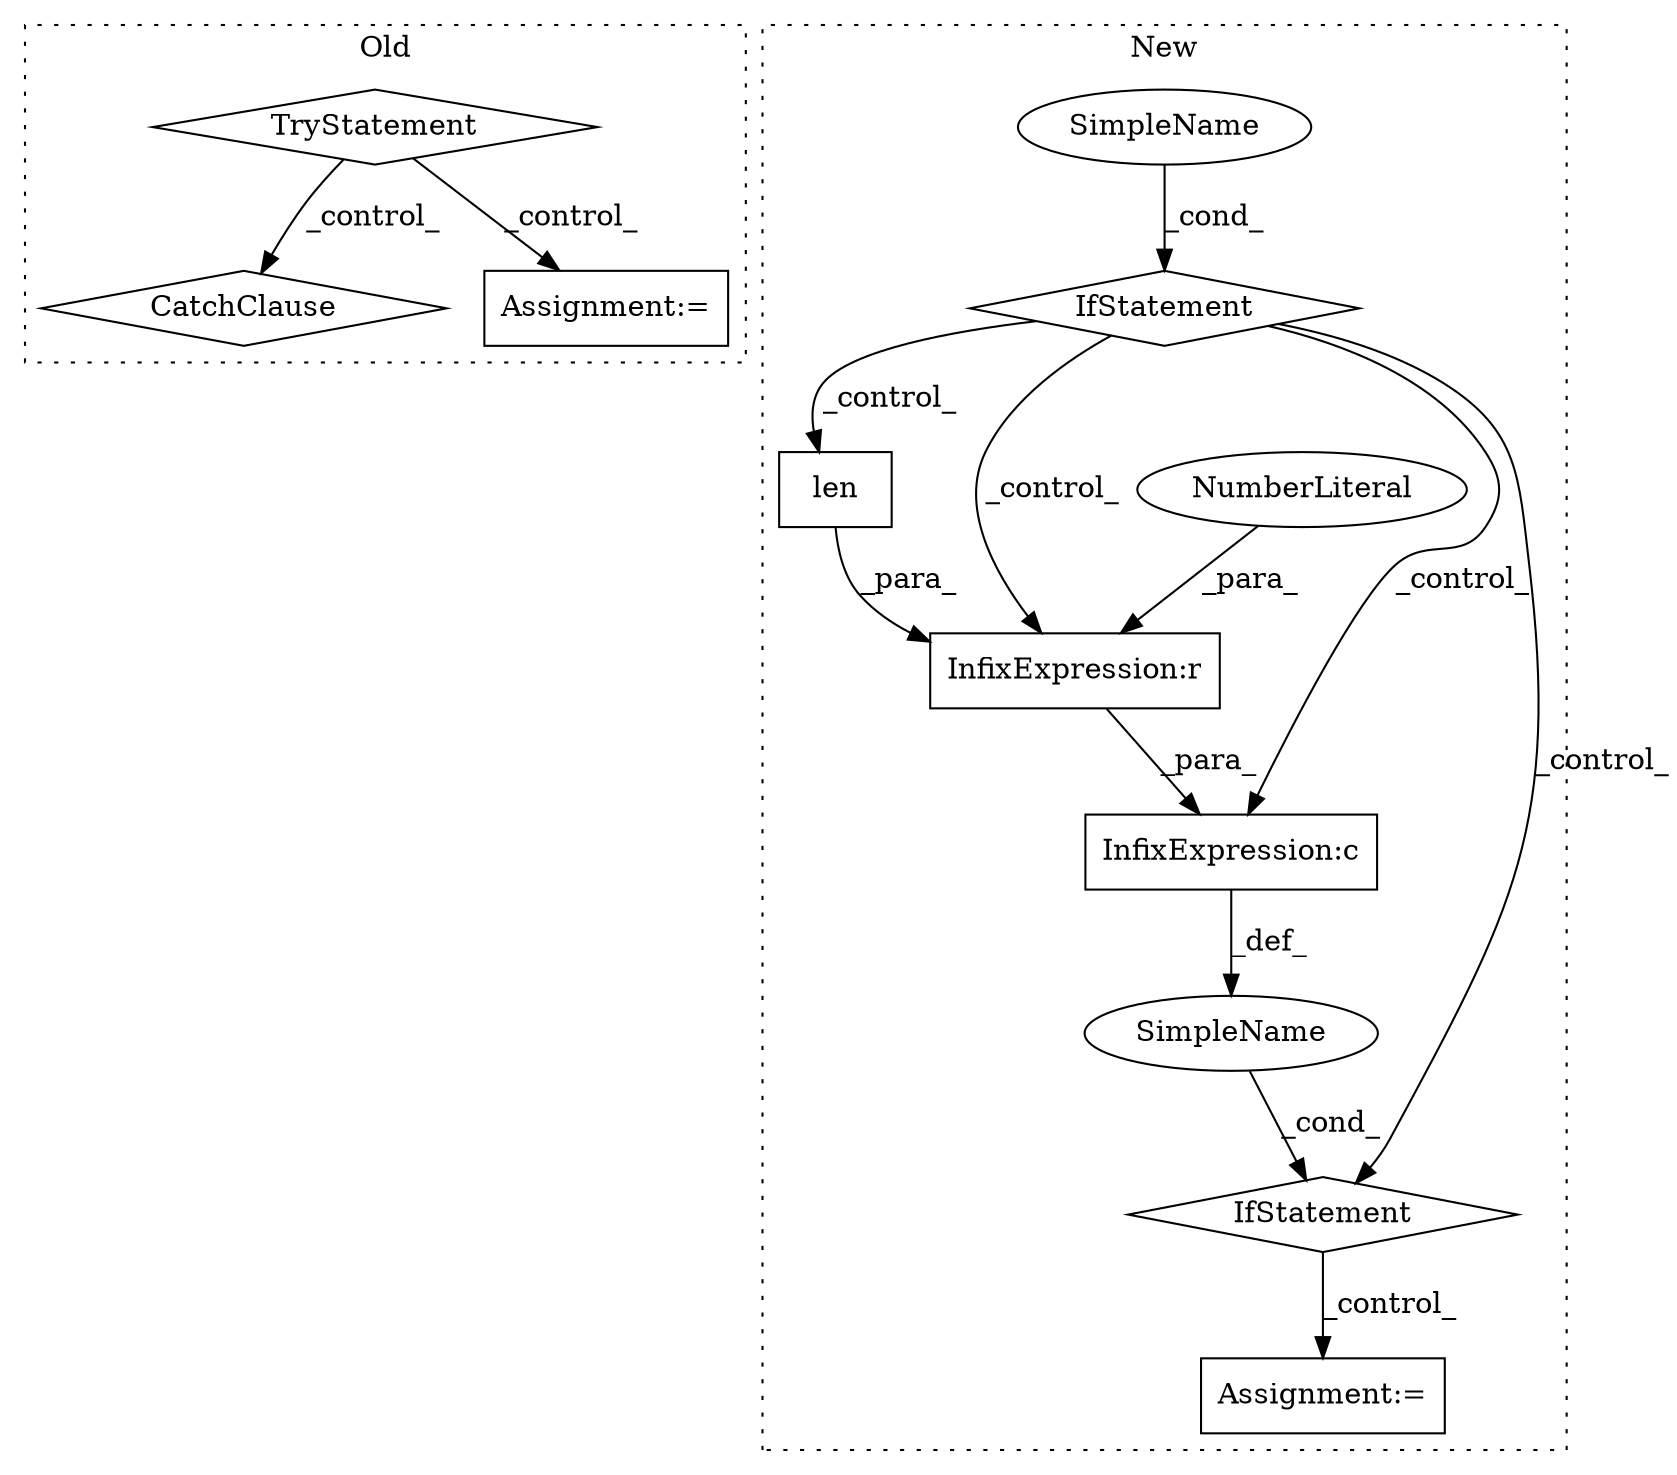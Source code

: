 digraph G {
subgraph cluster0 {
1 [label="CatchClause" a="12" s="1307,1346" l="13,2" shape="diamond"];
3 [label="TryStatement" a="54" s="1218" l="4" shape="diamond"];
11 [label="Assignment:=" a="7" s="1277" l="1" shape="box"];
label = "Old";
style="dotted";
}
subgraph cluster1 {
2 [label="len" a="32" s="1828,1840" l="4,1" shape="box"];
4 [label="InfixExpression:r" a="27" s="1841" l="4" shape="box"];
5 [label="NumberLiteral" a="34" s="1845" l="1" shape="ellipse"];
6 [label="IfStatement" a="25" s="1799,1847" l="4,2" shape="diamond"];
7 [label="Assignment:=" a="7" s="1861" l="1" shape="box"];
8 [label="SimpleName" a="42" s="" l="" shape="ellipse"];
9 [label="SimpleName" a="42" s="" l="" shape="ellipse"];
10 [label="IfStatement" a="25" s="1758,1789" l="4,2" shape="diamond"];
12 [label="InfixExpression:c" a="27" s="1823" l="4" shape="box"];
label = "New";
style="dotted";
}
2 -> 4 [label="_para_"];
3 -> 1 [label="_control_"];
3 -> 11 [label="_control_"];
4 -> 12 [label="_para_"];
5 -> 4 [label="_para_"];
6 -> 7 [label="_control_"];
8 -> 6 [label="_cond_"];
9 -> 10 [label="_cond_"];
10 -> 12 [label="_control_"];
10 -> 2 [label="_control_"];
10 -> 4 [label="_control_"];
10 -> 6 [label="_control_"];
12 -> 8 [label="_def_"];
}